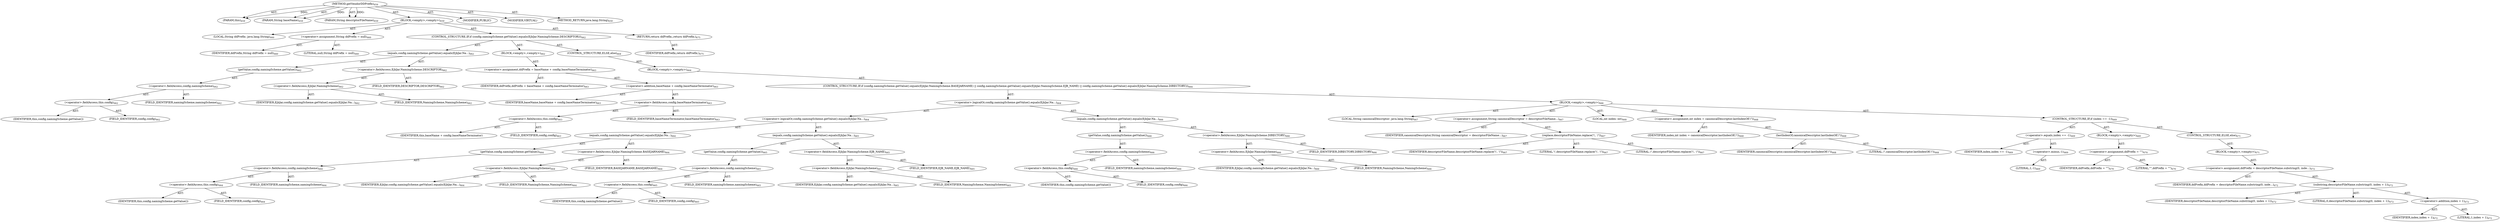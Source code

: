 digraph "getVendorDDPrefix" {  
"111669149719" [label = <(METHOD,getVendorDDPrefix)<SUB>659</SUB>> ]
"115964117041" [label = <(PARAM,this)<SUB>659</SUB>> ]
"115964117042" [label = <(PARAM,String baseName)<SUB>659</SUB>> ]
"115964117043" [label = <(PARAM,String descriptorFileName)<SUB>659</SUB>> ]
"25769803859" [label = <(BLOCK,&lt;empty&gt;,&lt;empty&gt;)<SUB>659</SUB>> ]
"94489280561" [label = <(LOCAL,String ddPrefix: java.lang.String)<SUB>660</SUB>> ]
"30064771459" [label = <(&lt;operator&gt;.assignment,String ddPrefix = null)<SUB>660</SUB>> ]
"68719477068" [label = <(IDENTIFIER,ddPrefix,String ddPrefix = null)<SUB>660</SUB>> ]
"90194313282" [label = <(LITERAL,null,String ddPrefix = null)<SUB>660</SUB>> ]
"47244640307" [label = <(CONTROL_STRUCTURE,IF,if (config.namingScheme.getValue().equals(EjbJar.NamingScheme.DESCRIPTOR)))<SUB>662</SUB>> ]
"30064771460" [label = <(equals,config.namingScheme.getValue().equals(EjbJar.Na...)<SUB>662</SUB>> ]
"30064771461" [label = <(getValue,config.namingScheme.getValue())<SUB>662</SUB>> ]
"30064771462" [label = <(&lt;operator&gt;.fieldAccess,config.namingScheme)<SUB>662</SUB>> ]
"30064771463" [label = <(&lt;operator&gt;.fieldAccess,this.config)<SUB>662</SUB>> ]
"68719477069" [label = <(IDENTIFIER,this,config.namingScheme.getValue())> ]
"55834574949" [label = <(FIELD_IDENTIFIER,config,config)<SUB>662</SUB>> ]
"55834574950" [label = <(FIELD_IDENTIFIER,namingScheme,namingScheme)<SUB>662</SUB>> ]
"30064771464" [label = <(&lt;operator&gt;.fieldAccess,EjbJar.NamingScheme.DESCRIPTOR)<SUB>662</SUB>> ]
"30064771465" [label = <(&lt;operator&gt;.fieldAccess,EjbJar.NamingScheme)<SUB>662</SUB>> ]
"68719477070" [label = <(IDENTIFIER,EjbJar,config.namingScheme.getValue().equals(EjbJar.Na...)<SUB>662</SUB>> ]
"55834574951" [label = <(FIELD_IDENTIFIER,NamingScheme,NamingScheme)<SUB>662</SUB>> ]
"55834574952" [label = <(FIELD_IDENTIFIER,DESCRIPTOR,DESCRIPTOR)<SUB>662</SUB>> ]
"25769803860" [label = <(BLOCK,&lt;empty&gt;,&lt;empty&gt;)<SUB>662</SUB>> ]
"30064771466" [label = <(&lt;operator&gt;.assignment,ddPrefix = baseName + config.baseNameTerminator)<SUB>663</SUB>> ]
"68719477071" [label = <(IDENTIFIER,ddPrefix,ddPrefix = baseName + config.baseNameTerminator)<SUB>663</SUB>> ]
"30064771467" [label = <(&lt;operator&gt;.addition,baseName + config.baseNameTerminator)<SUB>663</SUB>> ]
"68719477072" [label = <(IDENTIFIER,baseName,baseName + config.baseNameTerminator)<SUB>663</SUB>> ]
"30064771468" [label = <(&lt;operator&gt;.fieldAccess,config.baseNameTerminator)<SUB>663</SUB>> ]
"30064771469" [label = <(&lt;operator&gt;.fieldAccess,this.config)<SUB>663</SUB>> ]
"68719477073" [label = <(IDENTIFIER,this,baseName + config.baseNameTerminator)> ]
"55834574953" [label = <(FIELD_IDENTIFIER,config,config)<SUB>663</SUB>> ]
"55834574954" [label = <(FIELD_IDENTIFIER,baseNameTerminator,baseNameTerminator)<SUB>663</SUB>> ]
"47244640308" [label = <(CONTROL_STRUCTURE,ELSE,else)<SUB>664</SUB>> ]
"25769803861" [label = <(BLOCK,&lt;empty&gt;,&lt;empty&gt;)<SUB>664</SUB>> ]
"47244640309" [label = <(CONTROL_STRUCTURE,IF,if (config.namingScheme.getValue().equals(EjbJar.NamingScheme.BASEJARNAME) || config.namingScheme.getValue().equals(EjbJar.NamingScheme.EJB_NAME) || config.namingScheme.getValue().equals(EjbJar.NamingScheme.DIRECTORY)))<SUB>664</SUB>> ]
"30064771470" [label = <(&lt;operator&gt;.logicalOr,config.namingScheme.getValue().equals(EjbJar.Na...)<SUB>664</SUB>> ]
"30064771471" [label = <(&lt;operator&gt;.logicalOr,config.namingScheme.getValue().equals(EjbJar.Na...)<SUB>664</SUB>> ]
"30064771472" [label = <(equals,config.namingScheme.getValue().equals(EjbJar.Na...)<SUB>664</SUB>> ]
"30064771473" [label = <(getValue,config.namingScheme.getValue())<SUB>664</SUB>> ]
"30064771474" [label = <(&lt;operator&gt;.fieldAccess,config.namingScheme)<SUB>664</SUB>> ]
"30064771475" [label = <(&lt;operator&gt;.fieldAccess,this.config)<SUB>664</SUB>> ]
"68719477074" [label = <(IDENTIFIER,this,config.namingScheme.getValue())> ]
"55834574955" [label = <(FIELD_IDENTIFIER,config,config)<SUB>664</SUB>> ]
"55834574956" [label = <(FIELD_IDENTIFIER,namingScheme,namingScheme)<SUB>664</SUB>> ]
"30064771476" [label = <(&lt;operator&gt;.fieldAccess,EjbJar.NamingScheme.BASEJARNAME)<SUB>664</SUB>> ]
"30064771477" [label = <(&lt;operator&gt;.fieldAccess,EjbJar.NamingScheme)<SUB>664</SUB>> ]
"68719477075" [label = <(IDENTIFIER,EjbJar,config.namingScheme.getValue().equals(EjbJar.Na...)<SUB>664</SUB>> ]
"55834574957" [label = <(FIELD_IDENTIFIER,NamingScheme,NamingScheme)<SUB>664</SUB>> ]
"55834574958" [label = <(FIELD_IDENTIFIER,BASEJARNAME,BASEJARNAME)<SUB>664</SUB>> ]
"30064771478" [label = <(equals,config.namingScheme.getValue().equals(EjbJar.Na...)<SUB>665</SUB>> ]
"30064771479" [label = <(getValue,config.namingScheme.getValue())<SUB>665</SUB>> ]
"30064771480" [label = <(&lt;operator&gt;.fieldAccess,config.namingScheme)<SUB>665</SUB>> ]
"30064771481" [label = <(&lt;operator&gt;.fieldAccess,this.config)<SUB>665</SUB>> ]
"68719477076" [label = <(IDENTIFIER,this,config.namingScheme.getValue())> ]
"55834574959" [label = <(FIELD_IDENTIFIER,config,config)<SUB>665</SUB>> ]
"55834574960" [label = <(FIELD_IDENTIFIER,namingScheme,namingScheme)<SUB>665</SUB>> ]
"30064771482" [label = <(&lt;operator&gt;.fieldAccess,EjbJar.NamingScheme.EJB_NAME)<SUB>665</SUB>> ]
"30064771483" [label = <(&lt;operator&gt;.fieldAccess,EjbJar.NamingScheme)<SUB>665</SUB>> ]
"68719477077" [label = <(IDENTIFIER,EjbJar,config.namingScheme.getValue().equals(EjbJar.Na...)<SUB>665</SUB>> ]
"55834574961" [label = <(FIELD_IDENTIFIER,NamingScheme,NamingScheme)<SUB>665</SUB>> ]
"55834574962" [label = <(FIELD_IDENTIFIER,EJB_NAME,EJB_NAME)<SUB>665</SUB>> ]
"30064771484" [label = <(equals,config.namingScheme.getValue().equals(EjbJar.Na...)<SUB>666</SUB>> ]
"30064771485" [label = <(getValue,config.namingScheme.getValue())<SUB>666</SUB>> ]
"30064771486" [label = <(&lt;operator&gt;.fieldAccess,config.namingScheme)<SUB>666</SUB>> ]
"30064771487" [label = <(&lt;operator&gt;.fieldAccess,this.config)<SUB>666</SUB>> ]
"68719477078" [label = <(IDENTIFIER,this,config.namingScheme.getValue())> ]
"55834574963" [label = <(FIELD_IDENTIFIER,config,config)<SUB>666</SUB>> ]
"55834574964" [label = <(FIELD_IDENTIFIER,namingScheme,namingScheme)<SUB>666</SUB>> ]
"30064771488" [label = <(&lt;operator&gt;.fieldAccess,EjbJar.NamingScheme.DIRECTORY)<SUB>666</SUB>> ]
"30064771489" [label = <(&lt;operator&gt;.fieldAccess,EjbJar.NamingScheme)<SUB>666</SUB>> ]
"68719477079" [label = <(IDENTIFIER,EjbJar,config.namingScheme.getValue().equals(EjbJar.Na...)<SUB>666</SUB>> ]
"55834574965" [label = <(FIELD_IDENTIFIER,NamingScheme,NamingScheme)<SUB>666</SUB>> ]
"55834574966" [label = <(FIELD_IDENTIFIER,DIRECTORY,DIRECTORY)<SUB>666</SUB>> ]
"25769803862" [label = <(BLOCK,&lt;empty&gt;,&lt;empty&gt;)<SUB>666</SUB>> ]
"94489280562" [label = <(LOCAL,String canonicalDescriptor: java.lang.String)<SUB>667</SUB>> ]
"30064771490" [label = <(&lt;operator&gt;.assignment,String canonicalDescriptor = descriptorFileName...)<SUB>667</SUB>> ]
"68719477080" [label = <(IDENTIFIER,canonicalDescriptor,String canonicalDescriptor = descriptorFileName...)<SUB>667</SUB>> ]
"30064771491" [label = <(replace,descriptorFileName.replace('\\', '/'))<SUB>667</SUB>> ]
"68719477081" [label = <(IDENTIFIER,descriptorFileName,descriptorFileName.replace('\\', '/'))<SUB>667</SUB>> ]
"90194313283" [label = <(LITERAL,'\\',descriptorFileName.replace('\\', '/'))<SUB>667</SUB>> ]
"90194313284" [label = <(LITERAL,'/',descriptorFileName.replace('\\', '/'))<SUB>667</SUB>> ]
"94489280563" [label = <(LOCAL,int index: int)<SUB>668</SUB>> ]
"30064771492" [label = <(&lt;operator&gt;.assignment,int index = canonicalDescriptor.lastIndexOf('/'))<SUB>668</SUB>> ]
"68719477082" [label = <(IDENTIFIER,index,int index = canonicalDescriptor.lastIndexOf('/'))<SUB>668</SUB>> ]
"30064771493" [label = <(lastIndexOf,canonicalDescriptor.lastIndexOf('/'))<SUB>668</SUB>> ]
"68719477083" [label = <(IDENTIFIER,canonicalDescriptor,canonicalDescriptor.lastIndexOf('/'))<SUB>668</SUB>> ]
"90194313285" [label = <(LITERAL,'/',canonicalDescriptor.lastIndexOf('/'))<SUB>668</SUB>> ]
"47244640310" [label = <(CONTROL_STRUCTURE,IF,if (index == -1))<SUB>669</SUB>> ]
"30064771494" [label = <(&lt;operator&gt;.equals,index == -1)<SUB>669</SUB>> ]
"68719477084" [label = <(IDENTIFIER,index,index == -1)<SUB>669</SUB>> ]
"30064771495" [label = <(&lt;operator&gt;.minus,-1)<SUB>669</SUB>> ]
"90194313286" [label = <(LITERAL,1,-1)<SUB>669</SUB>> ]
"25769803863" [label = <(BLOCK,&lt;empty&gt;,&lt;empty&gt;)<SUB>669</SUB>> ]
"30064771496" [label = <(&lt;operator&gt;.assignment,ddPrefix = &quot;&quot;)<SUB>670</SUB>> ]
"68719477085" [label = <(IDENTIFIER,ddPrefix,ddPrefix = &quot;&quot;)<SUB>670</SUB>> ]
"90194313287" [label = <(LITERAL,&quot;&quot;,ddPrefix = &quot;&quot;)<SUB>670</SUB>> ]
"47244640311" [label = <(CONTROL_STRUCTURE,ELSE,else)<SUB>671</SUB>> ]
"25769803864" [label = <(BLOCK,&lt;empty&gt;,&lt;empty&gt;)<SUB>671</SUB>> ]
"30064771497" [label = <(&lt;operator&gt;.assignment,ddPrefix = descriptorFileName.substring(0, inde...)<SUB>672</SUB>> ]
"68719477086" [label = <(IDENTIFIER,ddPrefix,ddPrefix = descriptorFileName.substring(0, inde...)<SUB>672</SUB>> ]
"30064771498" [label = <(substring,descriptorFileName.substring(0, index + 1))<SUB>672</SUB>> ]
"68719477087" [label = <(IDENTIFIER,descriptorFileName,descriptorFileName.substring(0, index + 1))<SUB>672</SUB>> ]
"90194313288" [label = <(LITERAL,0,descriptorFileName.substring(0, index + 1))<SUB>672</SUB>> ]
"30064771499" [label = <(&lt;operator&gt;.addition,index + 1)<SUB>672</SUB>> ]
"68719477088" [label = <(IDENTIFIER,index,index + 1)<SUB>672</SUB>> ]
"90194313289" [label = <(LITERAL,1,index + 1)<SUB>672</SUB>> ]
"146028888075" [label = <(RETURN,return ddPrefix;,return ddPrefix;)<SUB>675</SUB>> ]
"68719477089" [label = <(IDENTIFIER,ddPrefix,return ddPrefix;)<SUB>675</SUB>> ]
"133143986249" [label = <(MODIFIER,PUBLIC)> ]
"133143986250" [label = <(MODIFIER,VIRTUAL)> ]
"128849018903" [label = <(METHOD_RETURN,java.lang.String)<SUB>659</SUB>> ]
  "111669149719" -> "115964117041"  [ label = "AST: "] 
  "111669149719" -> "115964117042"  [ label = "AST: "] 
  "111669149719" -> "115964117043"  [ label = "AST: "] 
  "111669149719" -> "25769803859"  [ label = "AST: "] 
  "111669149719" -> "133143986249"  [ label = "AST: "] 
  "111669149719" -> "133143986250"  [ label = "AST: "] 
  "111669149719" -> "128849018903"  [ label = "AST: "] 
  "25769803859" -> "94489280561"  [ label = "AST: "] 
  "25769803859" -> "30064771459"  [ label = "AST: "] 
  "25769803859" -> "47244640307"  [ label = "AST: "] 
  "25769803859" -> "146028888075"  [ label = "AST: "] 
  "30064771459" -> "68719477068"  [ label = "AST: "] 
  "30064771459" -> "90194313282"  [ label = "AST: "] 
  "47244640307" -> "30064771460"  [ label = "AST: "] 
  "47244640307" -> "25769803860"  [ label = "AST: "] 
  "47244640307" -> "47244640308"  [ label = "AST: "] 
  "30064771460" -> "30064771461"  [ label = "AST: "] 
  "30064771460" -> "30064771464"  [ label = "AST: "] 
  "30064771461" -> "30064771462"  [ label = "AST: "] 
  "30064771462" -> "30064771463"  [ label = "AST: "] 
  "30064771462" -> "55834574950"  [ label = "AST: "] 
  "30064771463" -> "68719477069"  [ label = "AST: "] 
  "30064771463" -> "55834574949"  [ label = "AST: "] 
  "30064771464" -> "30064771465"  [ label = "AST: "] 
  "30064771464" -> "55834574952"  [ label = "AST: "] 
  "30064771465" -> "68719477070"  [ label = "AST: "] 
  "30064771465" -> "55834574951"  [ label = "AST: "] 
  "25769803860" -> "30064771466"  [ label = "AST: "] 
  "30064771466" -> "68719477071"  [ label = "AST: "] 
  "30064771466" -> "30064771467"  [ label = "AST: "] 
  "30064771467" -> "68719477072"  [ label = "AST: "] 
  "30064771467" -> "30064771468"  [ label = "AST: "] 
  "30064771468" -> "30064771469"  [ label = "AST: "] 
  "30064771468" -> "55834574954"  [ label = "AST: "] 
  "30064771469" -> "68719477073"  [ label = "AST: "] 
  "30064771469" -> "55834574953"  [ label = "AST: "] 
  "47244640308" -> "25769803861"  [ label = "AST: "] 
  "25769803861" -> "47244640309"  [ label = "AST: "] 
  "47244640309" -> "30064771470"  [ label = "AST: "] 
  "47244640309" -> "25769803862"  [ label = "AST: "] 
  "30064771470" -> "30064771471"  [ label = "AST: "] 
  "30064771470" -> "30064771484"  [ label = "AST: "] 
  "30064771471" -> "30064771472"  [ label = "AST: "] 
  "30064771471" -> "30064771478"  [ label = "AST: "] 
  "30064771472" -> "30064771473"  [ label = "AST: "] 
  "30064771472" -> "30064771476"  [ label = "AST: "] 
  "30064771473" -> "30064771474"  [ label = "AST: "] 
  "30064771474" -> "30064771475"  [ label = "AST: "] 
  "30064771474" -> "55834574956"  [ label = "AST: "] 
  "30064771475" -> "68719477074"  [ label = "AST: "] 
  "30064771475" -> "55834574955"  [ label = "AST: "] 
  "30064771476" -> "30064771477"  [ label = "AST: "] 
  "30064771476" -> "55834574958"  [ label = "AST: "] 
  "30064771477" -> "68719477075"  [ label = "AST: "] 
  "30064771477" -> "55834574957"  [ label = "AST: "] 
  "30064771478" -> "30064771479"  [ label = "AST: "] 
  "30064771478" -> "30064771482"  [ label = "AST: "] 
  "30064771479" -> "30064771480"  [ label = "AST: "] 
  "30064771480" -> "30064771481"  [ label = "AST: "] 
  "30064771480" -> "55834574960"  [ label = "AST: "] 
  "30064771481" -> "68719477076"  [ label = "AST: "] 
  "30064771481" -> "55834574959"  [ label = "AST: "] 
  "30064771482" -> "30064771483"  [ label = "AST: "] 
  "30064771482" -> "55834574962"  [ label = "AST: "] 
  "30064771483" -> "68719477077"  [ label = "AST: "] 
  "30064771483" -> "55834574961"  [ label = "AST: "] 
  "30064771484" -> "30064771485"  [ label = "AST: "] 
  "30064771484" -> "30064771488"  [ label = "AST: "] 
  "30064771485" -> "30064771486"  [ label = "AST: "] 
  "30064771486" -> "30064771487"  [ label = "AST: "] 
  "30064771486" -> "55834574964"  [ label = "AST: "] 
  "30064771487" -> "68719477078"  [ label = "AST: "] 
  "30064771487" -> "55834574963"  [ label = "AST: "] 
  "30064771488" -> "30064771489"  [ label = "AST: "] 
  "30064771488" -> "55834574966"  [ label = "AST: "] 
  "30064771489" -> "68719477079"  [ label = "AST: "] 
  "30064771489" -> "55834574965"  [ label = "AST: "] 
  "25769803862" -> "94489280562"  [ label = "AST: "] 
  "25769803862" -> "30064771490"  [ label = "AST: "] 
  "25769803862" -> "94489280563"  [ label = "AST: "] 
  "25769803862" -> "30064771492"  [ label = "AST: "] 
  "25769803862" -> "47244640310"  [ label = "AST: "] 
  "30064771490" -> "68719477080"  [ label = "AST: "] 
  "30064771490" -> "30064771491"  [ label = "AST: "] 
  "30064771491" -> "68719477081"  [ label = "AST: "] 
  "30064771491" -> "90194313283"  [ label = "AST: "] 
  "30064771491" -> "90194313284"  [ label = "AST: "] 
  "30064771492" -> "68719477082"  [ label = "AST: "] 
  "30064771492" -> "30064771493"  [ label = "AST: "] 
  "30064771493" -> "68719477083"  [ label = "AST: "] 
  "30064771493" -> "90194313285"  [ label = "AST: "] 
  "47244640310" -> "30064771494"  [ label = "AST: "] 
  "47244640310" -> "25769803863"  [ label = "AST: "] 
  "47244640310" -> "47244640311"  [ label = "AST: "] 
  "30064771494" -> "68719477084"  [ label = "AST: "] 
  "30064771494" -> "30064771495"  [ label = "AST: "] 
  "30064771495" -> "90194313286"  [ label = "AST: "] 
  "25769803863" -> "30064771496"  [ label = "AST: "] 
  "30064771496" -> "68719477085"  [ label = "AST: "] 
  "30064771496" -> "90194313287"  [ label = "AST: "] 
  "47244640311" -> "25769803864"  [ label = "AST: "] 
  "25769803864" -> "30064771497"  [ label = "AST: "] 
  "30064771497" -> "68719477086"  [ label = "AST: "] 
  "30064771497" -> "30064771498"  [ label = "AST: "] 
  "30064771498" -> "68719477087"  [ label = "AST: "] 
  "30064771498" -> "90194313288"  [ label = "AST: "] 
  "30064771498" -> "30064771499"  [ label = "AST: "] 
  "30064771499" -> "68719477088"  [ label = "AST: "] 
  "30064771499" -> "90194313289"  [ label = "AST: "] 
  "146028888075" -> "68719477089"  [ label = "AST: "] 
  "111669149719" -> "115964117041"  [ label = "DDG: "] 
  "111669149719" -> "115964117042"  [ label = "DDG: "] 
  "111669149719" -> "115964117043"  [ label = "DDG: "] 
}
